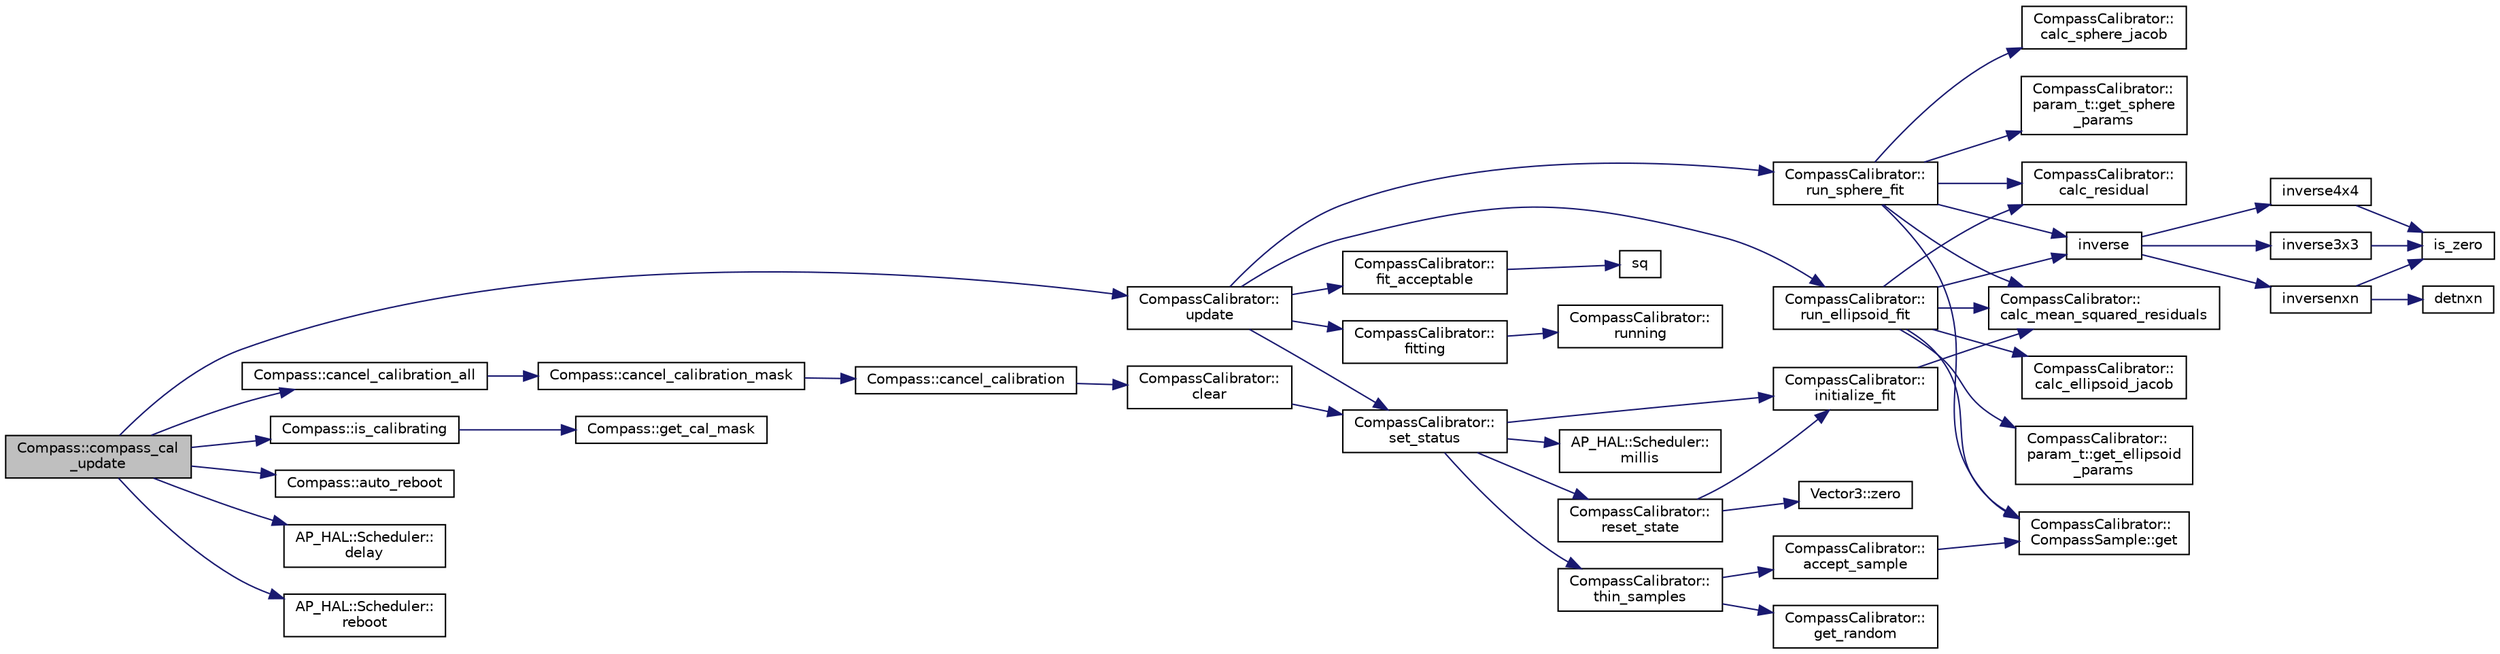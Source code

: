 digraph "Compass::compass_cal_update"
{
 // INTERACTIVE_SVG=YES
  edge [fontname="Helvetica",fontsize="10",labelfontname="Helvetica",labelfontsize="10"];
  node [fontname="Helvetica",fontsize="10",shape=record];
  rankdir="LR";
  Node1 [label="Compass::compass_cal\l_update",height=0.2,width=0.4,color="black", fillcolor="grey75", style="filled", fontcolor="black"];
  Node1 -> Node2 [color="midnightblue",fontsize="10",style="solid",fontname="Helvetica"];
  Node2 [label="CompassCalibrator::\lupdate",height=0.2,width=0.4,color="black", fillcolor="white", style="filled",URL="$classCompassCalibrator.html#ae23f7e66b83d2a09ff012d853a54ad6f"];
  Node2 -> Node3 [color="midnightblue",fontsize="10",style="solid",fontname="Helvetica"];
  Node3 [label="CompassCalibrator::\lfitting",height=0.2,width=0.4,color="black", fillcolor="white", style="filled",URL="$classCompassCalibrator.html#a29b03ad33a3503ea823f8a23cc6647b3"];
  Node3 -> Node4 [color="midnightblue",fontsize="10",style="solid",fontname="Helvetica"];
  Node4 [label="CompassCalibrator::\lrunning",height=0.2,width=0.4,color="black", fillcolor="white", style="filled",URL="$classCompassCalibrator.html#a439e8c7f72e9f6e2fe66b93d755bc9f7"];
  Node2 -> Node5 [color="midnightblue",fontsize="10",style="solid",fontname="Helvetica"];
  Node5 [label="CompassCalibrator::\lset_status",height=0.2,width=0.4,color="black", fillcolor="white", style="filled",URL="$classCompassCalibrator.html#aeee363c33562bb3a47693073c6a568e5"];
  Node5 -> Node6 [color="midnightblue",fontsize="10",style="solid",fontname="Helvetica"];
  Node6 [label="CompassCalibrator::\lreset_state",height=0.2,width=0.4,color="black", fillcolor="white", style="filled",URL="$classCompassCalibrator.html#afe46e9f795a06855adf4ae32b01da5b1"];
  Node6 -> Node7 [color="midnightblue",fontsize="10",style="solid",fontname="Helvetica"];
  Node7 [label="Vector3::zero",height=0.2,width=0.4,color="black", fillcolor="white", style="filled",URL="$classVector3.html#adf1769d5ee5df2f8585df2f540fa5efe"];
  Node6 -> Node8 [color="midnightblue",fontsize="10",style="solid",fontname="Helvetica"];
  Node8 [label="CompassCalibrator::\linitialize_fit",height=0.2,width=0.4,color="black", fillcolor="white", style="filled",URL="$classCompassCalibrator.html#a4c0461903e1830066d9f005bac85a389"];
  Node8 -> Node9 [color="midnightblue",fontsize="10",style="solid",fontname="Helvetica"];
  Node9 [label="CompassCalibrator::\lcalc_mean_squared_residuals",height=0.2,width=0.4,color="black", fillcolor="white", style="filled",URL="$classCompassCalibrator.html#a7d57ef4510c26724890f4f820bf2d160"];
  Node5 -> Node10 [color="midnightblue",fontsize="10",style="solid",fontname="Helvetica"];
  Node10 [label="AP_HAL::Scheduler::\lmillis",height=0.2,width=0.4,color="black", fillcolor="white", style="filled",URL="$classAP__HAL_1_1Scheduler.html#a26b68339fc68a562d8d3a1238d0ec8c1"];
  Node5 -> Node8 [color="midnightblue",fontsize="10",style="solid",fontname="Helvetica"];
  Node5 -> Node11 [color="midnightblue",fontsize="10",style="solid",fontname="Helvetica"];
  Node11 [label="CompassCalibrator::\lthin_samples",height=0.2,width=0.4,color="black", fillcolor="white", style="filled",URL="$classCompassCalibrator.html#abd6b22cb6f201e16c77ddbf49a90ccd5"];
  Node11 -> Node12 [color="midnightblue",fontsize="10",style="solid",fontname="Helvetica"];
  Node12 [label="CompassCalibrator::\lget_random",height=0.2,width=0.4,color="black", fillcolor="white", style="filled",URL="$classCompassCalibrator.html#a5c07371fa646aa683752921ea90ef2ae"];
  Node11 -> Node13 [color="midnightblue",fontsize="10",style="solid",fontname="Helvetica"];
  Node13 [label="CompassCalibrator::\laccept_sample",height=0.2,width=0.4,color="black", fillcolor="white", style="filled",URL="$classCompassCalibrator.html#a9a22a17905205cc721ba8b36a203057c"];
  Node13 -> Node14 [color="midnightblue",fontsize="10",style="solid",fontname="Helvetica"];
  Node14 [label="CompassCalibrator::\lCompassSample::get",height=0.2,width=0.4,color="black", fillcolor="white", style="filled",URL="$classCompassCalibrator_1_1CompassSample.html#aa15059b264357a9920251a7c0c7c251a"];
  Node2 -> Node15 [color="midnightblue",fontsize="10",style="solid",fontname="Helvetica"];
  Node15 [label="CompassCalibrator::\lrun_sphere_fit",height=0.2,width=0.4,color="black", fillcolor="white", style="filled",URL="$classCompassCalibrator.html#a8d4e699b811efbb835be447336d5b6b8"];
  Node15 -> Node14 [color="midnightblue",fontsize="10",style="solid",fontname="Helvetica"];
  Node15 -> Node16 [color="midnightblue",fontsize="10",style="solid",fontname="Helvetica"];
  Node16 [label="CompassCalibrator::\lcalc_sphere_jacob",height=0.2,width=0.4,color="black", fillcolor="white", style="filled",URL="$classCompassCalibrator.html#a76bcef1b65546af7a7eb0e3bfd09f15b"];
  Node15 -> Node17 [color="midnightblue",fontsize="10",style="solid",fontname="Helvetica"];
  Node17 [label="CompassCalibrator::\lcalc_residual",height=0.2,width=0.4,color="black", fillcolor="white", style="filled",URL="$classCompassCalibrator.html#ae927f4d79bb487395fb5c0558b9229b6"];
  Node15 -> Node18 [color="midnightblue",fontsize="10",style="solid",fontname="Helvetica"];
  Node18 [label="inverse",height=0.2,width=0.4,color="black", fillcolor="white", style="filled",URL="$AP__Math_8h.html#adfb798dabbcb4c7a82b3a08978bd8738"];
  Node18 -> Node19 [color="midnightblue",fontsize="10",style="solid",fontname="Helvetica"];
  Node19 [label="inverse3x3",height=0.2,width=0.4,color="black", fillcolor="white", style="filled",URL="$matrix__alg_8cpp.html#a3aede2abf8bd30869b72dadaeb9e2c17"];
  Node19 -> Node20 [color="midnightblue",fontsize="10",style="solid",fontname="Helvetica"];
  Node20 [label="is_zero",height=0.2,width=0.4,color="black", fillcolor="white", style="filled",URL="$AP__Math_8h.html#a108b79eeb35c5d58f324458ec9e1e9f2"];
  Node18 -> Node21 [color="midnightblue",fontsize="10",style="solid",fontname="Helvetica"];
  Node21 [label="inverse4x4",height=0.2,width=0.4,color="black", fillcolor="white", style="filled",URL="$matrix__alg_8cpp.html#a5b0d60d12edb0ce4c1ed6599acccc6db"];
  Node21 -> Node20 [color="midnightblue",fontsize="10",style="solid",fontname="Helvetica"];
  Node18 -> Node22 [color="midnightblue",fontsize="10",style="solid",fontname="Helvetica"];
  Node22 [label="inversenxn",height=0.2,width=0.4,color="black", fillcolor="white", style="filled",URL="$matrix__alg_8cpp.html#af07132e0dd058b0a91631fd99fa58a0a"];
  Node22 -> Node20 [color="midnightblue",fontsize="10",style="solid",fontname="Helvetica"];
  Node22 -> Node23 [color="midnightblue",fontsize="10",style="solid",fontname="Helvetica"];
  Node23 [label="detnxn",height=0.2,width=0.4,color="black", fillcolor="white", style="filled",URL="$matrix__alg_8cpp.html#a6ec94c9e490e3f8163d3aac090c19dbe"];
  Node15 -> Node24 [color="midnightblue",fontsize="10",style="solid",fontname="Helvetica"];
  Node24 [label="CompassCalibrator::\lparam_t::get_sphere\l_params",height=0.2,width=0.4,color="black", fillcolor="white", style="filled",URL="$classCompassCalibrator_1_1param__t.html#a7da29c9f5673d2208555b051aa3f1218"];
  Node15 -> Node9 [color="midnightblue",fontsize="10",style="solid",fontname="Helvetica"];
  Node2 -> Node25 [color="midnightblue",fontsize="10",style="solid",fontname="Helvetica"];
  Node25 [label="CompassCalibrator::\lfit_acceptable",height=0.2,width=0.4,color="black", fillcolor="white", style="filled",URL="$classCompassCalibrator.html#a4f8b586a0d5beb9c9695f066a30e190e"];
  Node25 -> Node26 [color="midnightblue",fontsize="10",style="solid",fontname="Helvetica"];
  Node26 [label="sq",height=0.2,width=0.4,color="black", fillcolor="white", style="filled",URL="$AP__Math_8h.html#a00f57739f8671cb41eae08a51b7cbf7c"];
  Node2 -> Node27 [color="midnightblue",fontsize="10",style="solid",fontname="Helvetica"];
  Node27 [label="CompassCalibrator::\lrun_ellipsoid_fit",height=0.2,width=0.4,color="black", fillcolor="white", style="filled",URL="$classCompassCalibrator.html#a953981bdee4a0a574acca1fc1bd83f52"];
  Node27 -> Node14 [color="midnightblue",fontsize="10",style="solid",fontname="Helvetica"];
  Node27 -> Node28 [color="midnightblue",fontsize="10",style="solid",fontname="Helvetica"];
  Node28 [label="CompassCalibrator::\lcalc_ellipsoid_jacob",height=0.2,width=0.4,color="black", fillcolor="white", style="filled",URL="$classCompassCalibrator.html#ae446dd0e874e21b4a80a682a6597db44"];
  Node27 -> Node17 [color="midnightblue",fontsize="10",style="solid",fontname="Helvetica"];
  Node27 -> Node18 [color="midnightblue",fontsize="10",style="solid",fontname="Helvetica"];
  Node27 -> Node29 [color="midnightblue",fontsize="10",style="solid",fontname="Helvetica"];
  Node29 [label="CompassCalibrator::\lparam_t::get_ellipsoid\l_params",height=0.2,width=0.4,color="black", fillcolor="white", style="filled",URL="$classCompassCalibrator_1_1param__t.html#a03e45e3fdc8a516041b4a07f67f3ea1b"];
  Node27 -> Node9 [color="midnightblue",fontsize="10",style="solid",fontname="Helvetica"];
  Node1 -> Node30 [color="midnightblue",fontsize="10",style="solid",fontname="Helvetica"];
  Node30 [label="Compass::cancel_calibration_all",height=0.2,width=0.4,color="black", fillcolor="white", style="filled",URL="$classCompass.html#a791e39cdbf2f1aad7ac1c65240160abf"];
  Node30 -> Node31 [color="midnightblue",fontsize="10",style="solid",fontname="Helvetica"];
  Node31 [label="Compass::cancel_calibration_mask",height=0.2,width=0.4,color="black", fillcolor="white", style="filled",URL="$classCompass.html#a10aecd9e4288feb1d3bd61f16ed8f3d0"];
  Node31 -> Node32 [color="midnightblue",fontsize="10",style="solid",fontname="Helvetica"];
  Node32 [label="Compass::cancel_calibration",height=0.2,width=0.4,color="black", fillcolor="white", style="filled",URL="$classCompass.html#a7765e5d8a8ec1ba95f248c577ecbfd47"];
  Node32 -> Node33 [color="midnightblue",fontsize="10",style="solid",fontname="Helvetica"];
  Node33 [label="CompassCalibrator::\lclear",height=0.2,width=0.4,color="black", fillcolor="white", style="filled",URL="$classCompassCalibrator.html#a62803fe964e9f0fa7e3944dfb430c006"];
  Node33 -> Node5 [color="midnightblue",fontsize="10",style="solid",fontname="Helvetica"];
  Node1 -> Node34 [color="midnightblue",fontsize="10",style="solid",fontname="Helvetica"];
  Node34 [label="Compass::is_calibrating",height=0.2,width=0.4,color="black", fillcolor="white", style="filled",URL="$classCompass.html#a79776eee973736f7e2b218d698225dc1"];
  Node34 -> Node35 [color="midnightblue",fontsize="10",style="solid",fontname="Helvetica"];
  Node35 [label="Compass::get_cal_mask",height=0.2,width=0.4,color="black", fillcolor="white", style="filled",URL="$classCompass.html#aff941e70f1cd128a9c64c22163412c36"];
  Node1 -> Node36 [color="midnightblue",fontsize="10",style="solid",fontname="Helvetica"];
  Node36 [label="Compass::auto_reboot",height=0.2,width=0.4,color="black", fillcolor="white", style="filled",URL="$classCompass.html#ac3be6d99bcceef7188722b6da5aa8126"];
  Node1 -> Node37 [color="midnightblue",fontsize="10",style="solid",fontname="Helvetica"];
  Node37 [label="AP_HAL::Scheduler::\ldelay",height=0.2,width=0.4,color="black", fillcolor="white", style="filled",URL="$classAP__HAL_1_1Scheduler.html#ab3175e2e6223ccfe82f957e41cc12b26"];
  Node1 -> Node38 [color="midnightblue",fontsize="10",style="solid",fontname="Helvetica"];
  Node38 [label="AP_HAL::Scheduler::\lreboot",height=0.2,width=0.4,color="black", fillcolor="white", style="filled",URL="$classAP__HAL_1_1Scheduler.html#a9fc1cebafebb6588842f4f0e18c7a996"];
}
